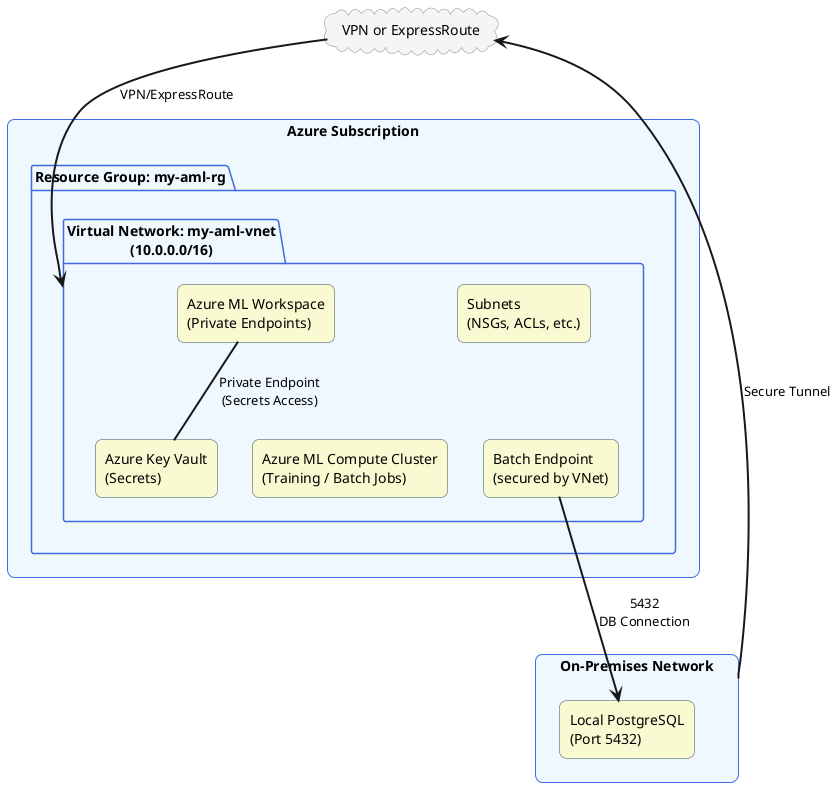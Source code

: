 @startuml
skinparam shadowing false
skinparam rectangle {
  BackgroundColor #LightGoldenRodYellow
  BorderColor #DarkSlateGray
  RoundCorner 15
}
skinparam package {
  BackgroundColor #AliceBlue
  BorderColor #4169E1
}
skinparam cloud {
  BackgroundColor #F5F5F5
  BorderColor #888888
}
skinparam node {
  BackgroundColor #F0F8FF
  BorderColor #888888
}
skinparam arrow {
  Thickness 2
}

rectangle "On-Premises Network" as onprem {
  rectangle "Local PostgreSQL\n(Port 5432)" as postgres
}

cloud "VPN or ExpressRoute" as vpn

rectangle "Azure Subscription" as azSub {
  package "Resource Group: my-aml-rg" as rg {
    package "Virtual Network: my-aml-vnet\n(10.0.0.0/16)" as vnet {
      
      rectangle "Subnets\n(NSGs, ACLs, etc.)" as subnets
      
      rectangle "Azure ML Workspace\n(Private Endpoints)" as aml
      rectangle "Azure Key Vault\n(Secrets)" as kv
      rectangle "Azure ML Compute Cluster\n(Training / Batch Jobs)" as amlcompute
      rectangle "Batch Endpoint\n(secured by VNet)" as batch_endpoint
    }
  }
}

' Connections
onprem --> vpn : "Secure Tunnel"
vpn --> vnet : "VPN/ExpressRoute"

' Relationship between AML workspace, compute, and endpoints
aml -[hidden]-> amlcompute
aml -[hidden]-> kv
aml -[hidden]-> batch_endpoint

' Show a private endpoint relationship
aml -- kv : "Private Endpoint\n(Secrets Access)"

' Show how the Batch Endpoint might access PostgreSQL over the VPN
batch_endpoint --> postgres : "5432\nDB Connection"

@enduml
